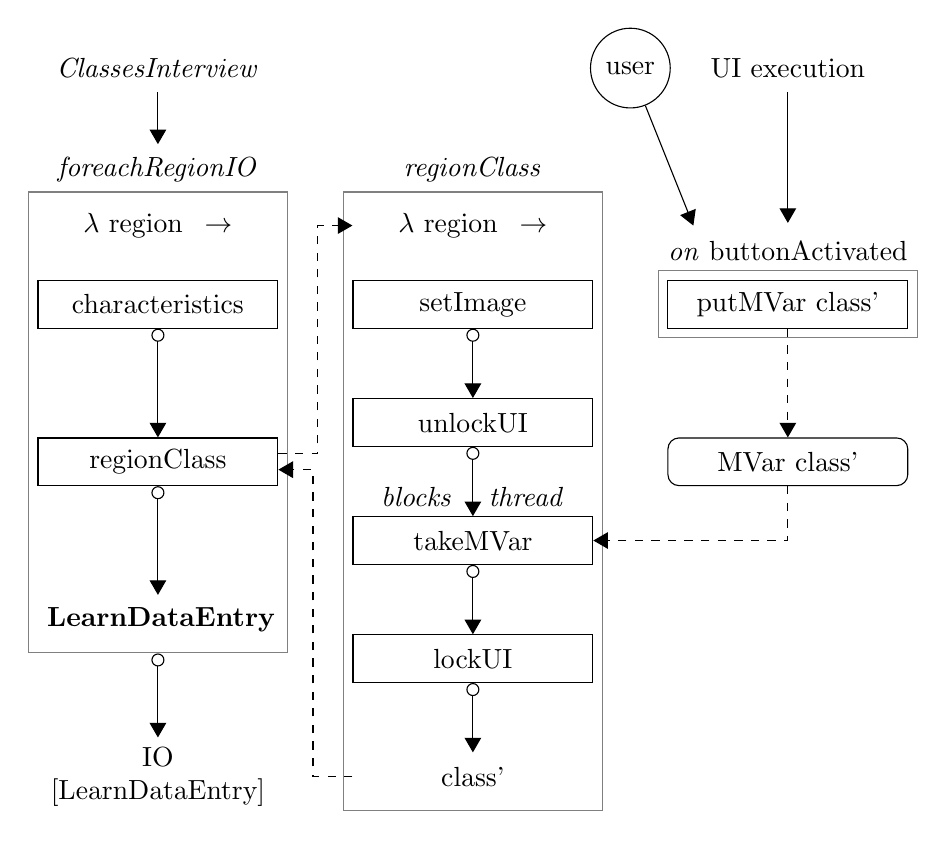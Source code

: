 \begin{tikzpicture}[%
    >=triangle 60,              % Nice arrows; your taste may be different
    node distance=20mm and 40mm, % Global setup of box spacing
    ]

\def\bind{$>>=$}

\tikzset{
  base/.style={on grid, align=center, minimum height=4ex,text width=8em}, % on chain, 
  proc/.style={base, draw},
  mvar/.style={base, draw, rounded corners}
  };
  
% MAIN Thread
\node[base] (interview) { \emph{ClassesInterview} };

%\node[base, below= of interview] (foreachRegionIO) { foreachRegionIO };

\node[base, below=of interview] (lambdaRegion) { $\lambda \text{ region } \rightarrow$ };
\node[proc, below=10mm of lambdaRegion] (characteristics) { characteristics };
\node[proc, below=of characteristics] (regionClass) { regionClass };
\node[base, below=of regionClass] (LearnDataEntry) { \textbf{LearnDataEntry} };
\node [draw=black!50, 
       fit={(lambdaRegion) (characteristics) (regionClass) (LearnDataEntry)},
       label=above:{\emph{foreachRegionIO}} 
      ] (foreachRegionIO) {};

\node[base, below=of LearnDataEntry] (LearnDataEntries)
        { IO \\ $\left[\text{LearnDataEntry}\right]$ };

\draw[->] (interview) -- ($(foreachRegionIO.north) - (0, -6mm)$);
\draw[o->] (characteristics) -- (regionClass);
\draw[o->] (regionClass) -- (LearnDataEntry);
\draw[o->] (foreachRegionIO.south) -- (LearnDataEntries);


%AskClass

\node[base, right=of lambdaRegion] (lambdaRegion2){ $\lambda \text{ region } \rightarrow$ };
\node[proc, below=10mm of lambdaRegion2] (setImage) { setImage };
\node[proc, below=15mm of setImage] (unlockUI) { unlockUI };
\node[proc, below=15mm of unlockUI, label=\emph{blocks \quad thread}]
    (takeMVar) { takeMVar };
\node[proc, below=15mm of takeMVar] (lockUI) { lockUI };
\node[base, below=15mm of lockUI] (return) { class' };
\node[draw=black!50, 
      fit={ (lambdaRegion2) (setImage) (unlockUI) (takeMVar) (lockUI) (return)},
      label=above:{\emph{regionClass}}
     ] (regionClassGroup) {};

\draw[o->] (setImage) -- (unlockUI);
\draw[o->] (unlockUI) -- (takeMVar);
\draw[o->] (takeMVar) -- (lockUI);
\draw[o->] (lockUI)   -- (return);

% GUI Thread
\node[base, right=80mm of interview] (guiExec) { UI execution };

\node[proc, right=of setImage] (putMVar) { putMVar class' };
\node[draw=black!50, fit={(putMVar)}, label=above:{\emph{on} buttonActivated}]
    (buttonActivated) {};

\draw[->] (guiExec) -- ($(buttonActivated.north) - (0, -6mm)$);

% MVARs

\node[mvar, below=20mm of putMVar] (mVar) { MVar class' };

% Between

\draw[->, dashed] (putMVar) -- (mVar);
\draw[->, dashed] (mVar)    |- (takeMVar.east);

\draw[->, dashed] ($(regionClass.east) + (0,1mm)$) -- ($(regionClass.east) + (5mm,1mm)$) 
                                                   |- (lambdaRegion2.west);
\draw[->, dashed] (return.west) -- ($(return.west) + (-5mm,0)$)
                                |- ($(regionClass.east) - (0,1mm)$);


\node[proc, circle, right=60mm of interview, text width=2em] (user) { user };
\draw[->] (user) -- ($(buttonActivated) - (12mm,-10mm)$);

\end{tikzpicture}